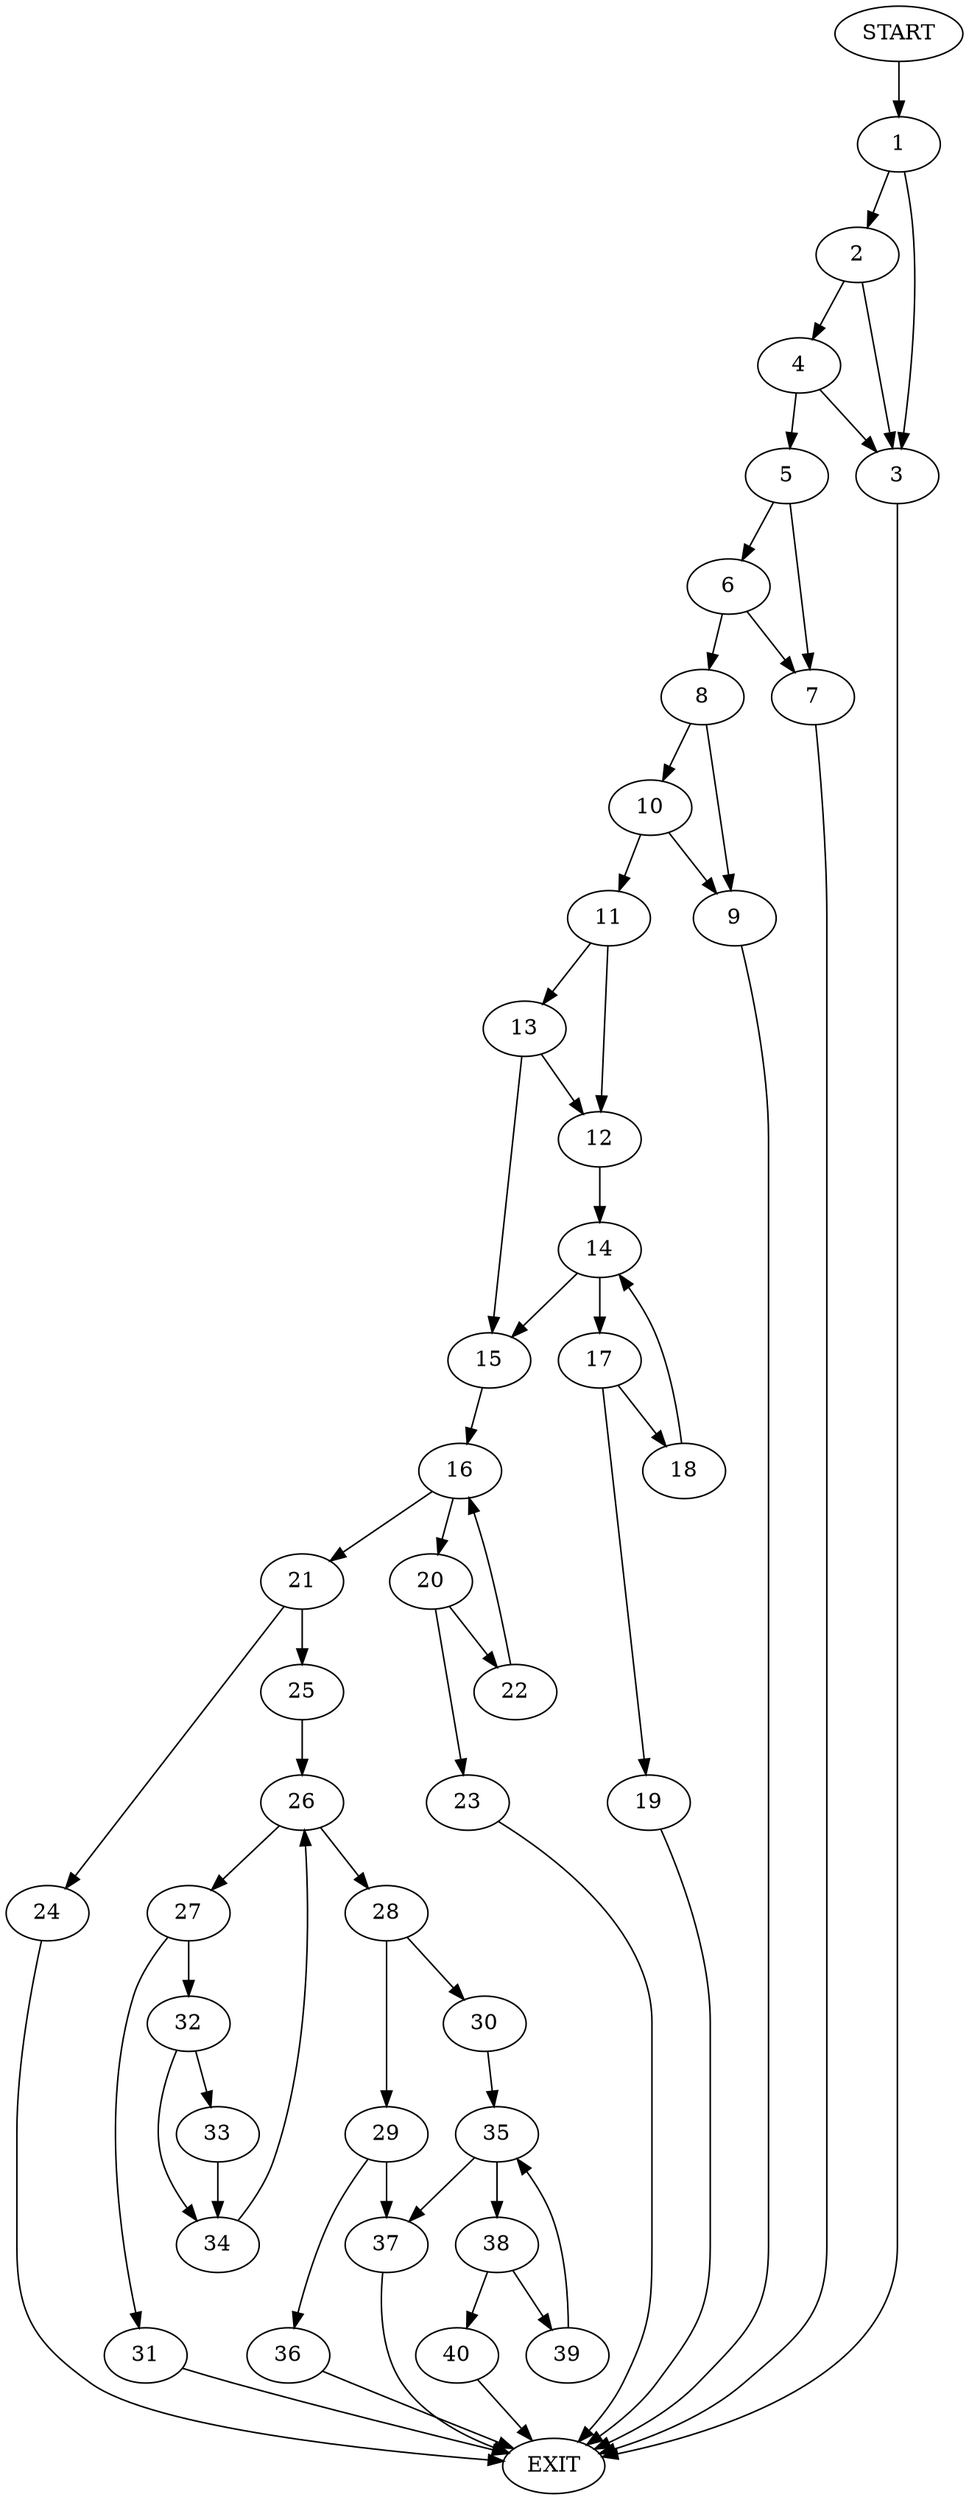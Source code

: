 digraph {
0 [label="START"]
41 [label="EXIT"]
0 -> 1
1 -> 2
1 -> 3
2 -> 4
2 -> 3
3 -> 41
4 -> 5
4 -> 3
5 -> 6
5 -> 7
7 -> 41
6 -> 8
6 -> 7
8 -> 9
8 -> 10
10 -> 9
10 -> 11
9 -> 41
11 -> 12
11 -> 13
12 -> 14
13 -> 15
13 -> 12
15 -> 16
14 -> 15
14 -> 17
17 -> 18
17 -> 19
18 -> 14
19 -> 41
16 -> 20
16 -> 21
20 -> 22
20 -> 23
21 -> 24
21 -> 25
23 -> 41
22 -> 16
24 -> 41
25 -> 26
26 -> 27
26 -> 28
28 -> 29
28 -> 30
27 -> 31
27 -> 32
31 -> 41
32 -> 33
32 -> 34
33 -> 34
34 -> 26
30 -> 35
29 -> 36
29 -> 37
36 -> 41
37 -> 41
35 -> 37
35 -> 38
38 -> 39
38 -> 40
40 -> 41
39 -> 35
}
